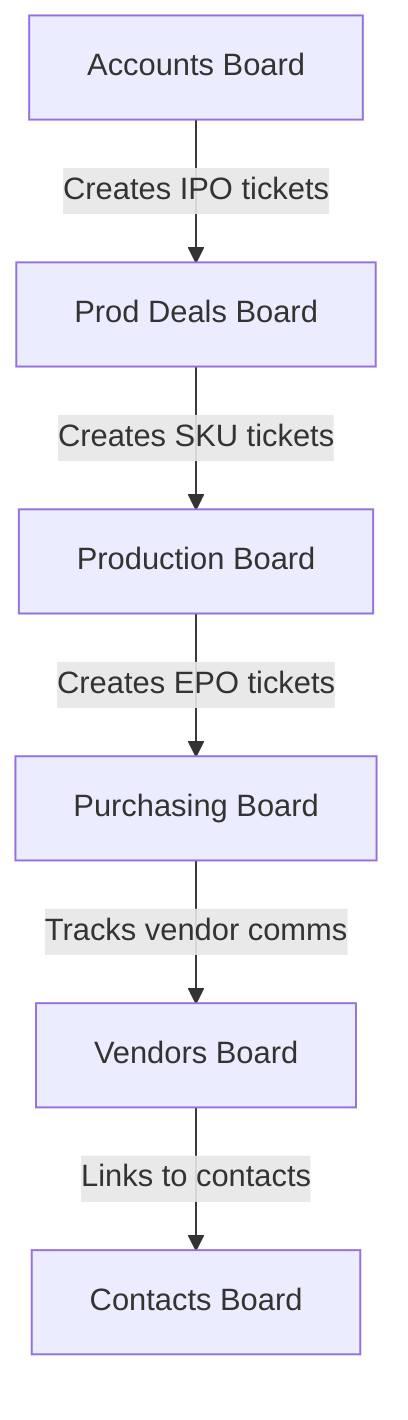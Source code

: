 graph TD

  AccountsBoard["Accounts Board"]
  ProdDealsBoard["Prod Deals Board"]
  ProductionBoard["Production Board"]
  PurchasingBoard["Purchasing Board"]
  VendorsBoard["Vendors Board"]
  ContactsBoard["Contacts Board"]

  AccountsBoard -->|Creates IPO tickets| ProdDealsBoard
  ProdDealsBoard -->|Creates SKU tickets| ProductionBoard
  ProductionBoard -->|Creates EPO tickets| PurchasingBoard
  PurchasingBoard -->|Tracks vendor comms| VendorsBoard
  VendorsBoard -->|Links to contacts| ContactsBoard